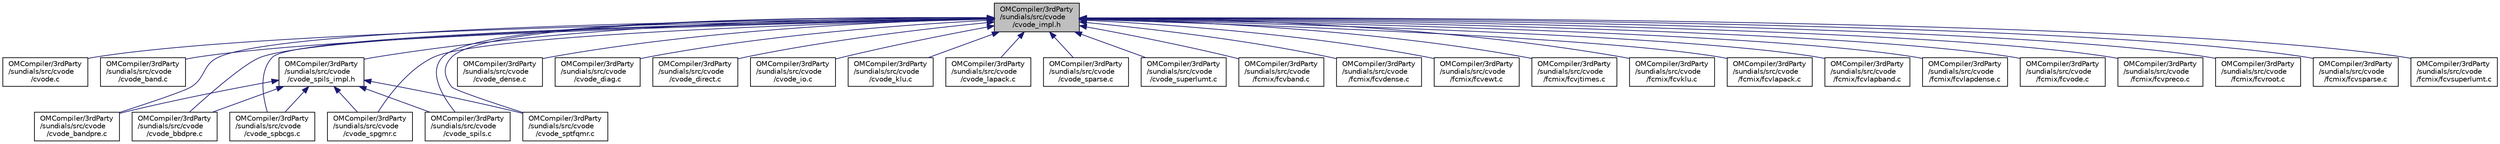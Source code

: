 digraph "OMCompiler/3rdParty/sundials/src/cvode/cvode_impl.h"
{
  edge [fontname="Helvetica",fontsize="10",labelfontname="Helvetica",labelfontsize="10"];
  node [fontname="Helvetica",fontsize="10",shape=record];
  Node8 [label="OMCompiler/3rdParty\l/sundials/src/cvode\l/cvode_impl.h",height=0.2,width=0.4,color="black", fillcolor="grey75", style="filled", fontcolor="black"];
  Node8 -> Node9 [dir="back",color="midnightblue",fontsize="10",style="solid",fontname="Helvetica"];
  Node9 [label="OMCompiler/3rdParty\l/sundials/src/cvode\l/cvode.c",height=0.2,width=0.4,color="black", fillcolor="white", style="filled",URL="$d1/ddc/cvode_8c.html"];
  Node8 -> Node10 [dir="back",color="midnightblue",fontsize="10",style="solid",fontname="Helvetica"];
  Node10 [label="OMCompiler/3rdParty\l/sundials/src/cvode\l/cvode_band.c",height=0.2,width=0.4,color="black", fillcolor="white", style="filled",URL="$dc/d7f/cvode__band_8c.html"];
  Node8 -> Node11 [dir="back",color="midnightblue",fontsize="10",style="solid",fontname="Helvetica"];
  Node11 [label="OMCompiler/3rdParty\l/sundials/src/cvode\l/cvode_bandpre.c",height=0.2,width=0.4,color="black", fillcolor="white", style="filled",URL="$d2/da7/cvode__bandpre_8c.html"];
  Node8 -> Node12 [dir="back",color="midnightblue",fontsize="10",style="solid",fontname="Helvetica"];
  Node12 [label="OMCompiler/3rdParty\l/sundials/src/cvode\l/cvode_spils_impl.h",height=0.2,width=0.4,color="black", fillcolor="white", style="filled",URL="$d9/d70/cvode__spils__impl_8h.html"];
  Node12 -> Node11 [dir="back",color="midnightblue",fontsize="10",style="solid",fontname="Helvetica"];
  Node12 -> Node13 [dir="back",color="midnightblue",fontsize="10",style="solid",fontname="Helvetica"];
  Node13 [label="OMCompiler/3rdParty\l/sundials/src/cvode\l/cvode_bbdpre.c",height=0.2,width=0.4,color="black", fillcolor="white", style="filled",URL="$d4/d06/cvode__bbdpre_8c.html"];
  Node12 -> Node14 [dir="back",color="midnightblue",fontsize="10",style="solid",fontname="Helvetica"];
  Node14 [label="OMCompiler/3rdParty\l/sundials/src/cvode\l/cvode_spbcgs.c",height=0.2,width=0.4,color="black", fillcolor="white", style="filled",URL="$db/d41/cvode__spbcgs_8c.html"];
  Node12 -> Node15 [dir="back",color="midnightblue",fontsize="10",style="solid",fontname="Helvetica"];
  Node15 [label="OMCompiler/3rdParty\l/sundials/src/cvode\l/cvode_spgmr.c",height=0.2,width=0.4,color="black", fillcolor="white", style="filled",URL="$d7/d23/cvode__spgmr_8c.html"];
  Node12 -> Node16 [dir="back",color="midnightblue",fontsize="10",style="solid",fontname="Helvetica"];
  Node16 [label="OMCompiler/3rdParty\l/sundials/src/cvode\l/cvode_spils.c",height=0.2,width=0.4,color="black", fillcolor="white", style="filled",URL="$de/d10/cvode__spils_8c.html"];
  Node12 -> Node17 [dir="back",color="midnightblue",fontsize="10",style="solid",fontname="Helvetica"];
  Node17 [label="OMCompiler/3rdParty\l/sundials/src/cvode\l/cvode_sptfqmr.c",height=0.2,width=0.4,color="black", fillcolor="white", style="filled",URL="$d5/d60/cvode__sptfqmr_8c.html"];
  Node8 -> Node13 [dir="back",color="midnightblue",fontsize="10",style="solid",fontname="Helvetica"];
  Node8 -> Node18 [dir="back",color="midnightblue",fontsize="10",style="solid",fontname="Helvetica"];
  Node18 [label="OMCompiler/3rdParty\l/sundials/src/cvode\l/cvode_dense.c",height=0.2,width=0.4,color="black", fillcolor="white", style="filled",URL="$d5/d45/cvode__dense_8c.html"];
  Node8 -> Node19 [dir="back",color="midnightblue",fontsize="10",style="solid",fontname="Helvetica"];
  Node19 [label="OMCompiler/3rdParty\l/sundials/src/cvode\l/cvode_diag.c",height=0.2,width=0.4,color="black", fillcolor="white", style="filled",URL="$de/d43/cvode__diag_8c.html"];
  Node8 -> Node20 [dir="back",color="midnightblue",fontsize="10",style="solid",fontname="Helvetica"];
  Node20 [label="OMCompiler/3rdParty\l/sundials/src/cvode\l/cvode_direct.c",height=0.2,width=0.4,color="black", fillcolor="white", style="filled",URL="$d7/d6b/cvode__direct_8c.html"];
  Node8 -> Node21 [dir="back",color="midnightblue",fontsize="10",style="solid",fontname="Helvetica"];
  Node21 [label="OMCompiler/3rdParty\l/sundials/src/cvode\l/cvode_io.c",height=0.2,width=0.4,color="black", fillcolor="white", style="filled",URL="$d4/dc2/cvode__io_8c.html"];
  Node8 -> Node22 [dir="back",color="midnightblue",fontsize="10",style="solid",fontname="Helvetica"];
  Node22 [label="OMCompiler/3rdParty\l/sundials/src/cvode\l/cvode_klu.c",height=0.2,width=0.4,color="black", fillcolor="white", style="filled",URL="$d4/d02/cvode__klu_8c.html"];
  Node8 -> Node23 [dir="back",color="midnightblue",fontsize="10",style="solid",fontname="Helvetica"];
  Node23 [label="OMCompiler/3rdParty\l/sundials/src/cvode\l/cvode_lapack.c",height=0.2,width=0.4,color="black", fillcolor="white", style="filled",URL="$d1/d9f/cvode__lapack_8c.html"];
  Node8 -> Node24 [dir="back",color="midnightblue",fontsize="10",style="solid",fontname="Helvetica"];
  Node24 [label="OMCompiler/3rdParty\l/sundials/src/cvode\l/cvode_sparse.c",height=0.2,width=0.4,color="black", fillcolor="white", style="filled",URL="$d4/d42/cvode__sparse_8c.html"];
  Node8 -> Node14 [dir="back",color="midnightblue",fontsize="10",style="solid",fontname="Helvetica"];
  Node8 -> Node15 [dir="back",color="midnightblue",fontsize="10",style="solid",fontname="Helvetica"];
  Node8 -> Node16 [dir="back",color="midnightblue",fontsize="10",style="solid",fontname="Helvetica"];
  Node8 -> Node17 [dir="back",color="midnightblue",fontsize="10",style="solid",fontname="Helvetica"];
  Node8 -> Node25 [dir="back",color="midnightblue",fontsize="10",style="solid",fontname="Helvetica"];
  Node25 [label="OMCompiler/3rdParty\l/sundials/src/cvode\l/cvode_superlumt.c",height=0.2,width=0.4,color="black", fillcolor="white", style="filled",URL="$db/dc3/cvode__superlumt_8c.html"];
  Node8 -> Node26 [dir="back",color="midnightblue",fontsize="10",style="solid",fontname="Helvetica"];
  Node26 [label="OMCompiler/3rdParty\l/sundials/src/cvode\l/fcmix/fcvband.c",height=0.2,width=0.4,color="black", fillcolor="white", style="filled",URL="$de/dae/fcvband_8c.html"];
  Node8 -> Node27 [dir="back",color="midnightblue",fontsize="10",style="solid",fontname="Helvetica"];
  Node27 [label="OMCompiler/3rdParty\l/sundials/src/cvode\l/fcmix/fcvdense.c",height=0.2,width=0.4,color="black", fillcolor="white", style="filled",URL="$d2/dea/fcvdense_8c.html"];
  Node8 -> Node28 [dir="back",color="midnightblue",fontsize="10",style="solid",fontname="Helvetica"];
  Node28 [label="OMCompiler/3rdParty\l/sundials/src/cvode\l/fcmix/fcvewt.c",height=0.2,width=0.4,color="black", fillcolor="white", style="filled",URL="$db/d6c/fcvewt_8c.html"];
  Node8 -> Node29 [dir="back",color="midnightblue",fontsize="10",style="solid",fontname="Helvetica"];
  Node29 [label="OMCompiler/3rdParty\l/sundials/src/cvode\l/fcmix/fcvjtimes.c",height=0.2,width=0.4,color="black", fillcolor="white", style="filled",URL="$dd/d0e/fcvjtimes_8c.html"];
  Node8 -> Node30 [dir="back",color="midnightblue",fontsize="10",style="solid",fontname="Helvetica"];
  Node30 [label="OMCompiler/3rdParty\l/sundials/src/cvode\l/fcmix/fcvklu.c",height=0.2,width=0.4,color="black", fillcolor="white", style="filled",URL="$dc/db1/fcvklu_8c.html"];
  Node8 -> Node31 [dir="back",color="midnightblue",fontsize="10",style="solid",fontname="Helvetica"];
  Node31 [label="OMCompiler/3rdParty\l/sundials/src/cvode\l/fcmix/fcvlapack.c",height=0.2,width=0.4,color="black", fillcolor="white", style="filled",URL="$df/dd9/fcvlapack_8c.html"];
  Node8 -> Node32 [dir="back",color="midnightblue",fontsize="10",style="solid",fontname="Helvetica"];
  Node32 [label="OMCompiler/3rdParty\l/sundials/src/cvode\l/fcmix/fcvlapband.c",height=0.2,width=0.4,color="black", fillcolor="white", style="filled",URL="$de/d4f/fcvlapband_8c.html"];
  Node8 -> Node33 [dir="back",color="midnightblue",fontsize="10",style="solid",fontname="Helvetica"];
  Node33 [label="OMCompiler/3rdParty\l/sundials/src/cvode\l/fcmix/fcvlapdense.c",height=0.2,width=0.4,color="black", fillcolor="white", style="filled",URL="$d1/d12/fcvlapdense_8c.html"];
  Node8 -> Node34 [dir="back",color="midnightblue",fontsize="10",style="solid",fontname="Helvetica"];
  Node34 [label="OMCompiler/3rdParty\l/sundials/src/cvode\l/fcmix/fcvode.c",height=0.2,width=0.4,color="black", fillcolor="white", style="filled",URL="$df/d4f/fcvode_8c.html"];
  Node8 -> Node35 [dir="back",color="midnightblue",fontsize="10",style="solid",fontname="Helvetica"];
  Node35 [label="OMCompiler/3rdParty\l/sundials/src/cvode\l/fcmix/fcvpreco.c",height=0.2,width=0.4,color="black", fillcolor="white", style="filled",URL="$d1/d88/fcvpreco_8c.html"];
  Node8 -> Node36 [dir="back",color="midnightblue",fontsize="10",style="solid",fontname="Helvetica"];
  Node36 [label="OMCompiler/3rdParty\l/sundials/src/cvode\l/fcmix/fcvroot.c",height=0.2,width=0.4,color="black", fillcolor="white", style="filled",URL="$d2/d8c/fcvroot_8c.html"];
  Node8 -> Node37 [dir="back",color="midnightblue",fontsize="10",style="solid",fontname="Helvetica"];
  Node37 [label="OMCompiler/3rdParty\l/sundials/src/cvode\l/fcmix/fcvsparse.c",height=0.2,width=0.4,color="black", fillcolor="white", style="filled",URL="$d6/db8/fcvsparse_8c.html"];
  Node8 -> Node38 [dir="back",color="midnightblue",fontsize="10",style="solid",fontname="Helvetica"];
  Node38 [label="OMCompiler/3rdParty\l/sundials/src/cvode\l/fcmix/fcvsuperlumt.c",height=0.2,width=0.4,color="black", fillcolor="white", style="filled",URL="$dd/dd1/fcvsuperlumt_8c.html"];
}

